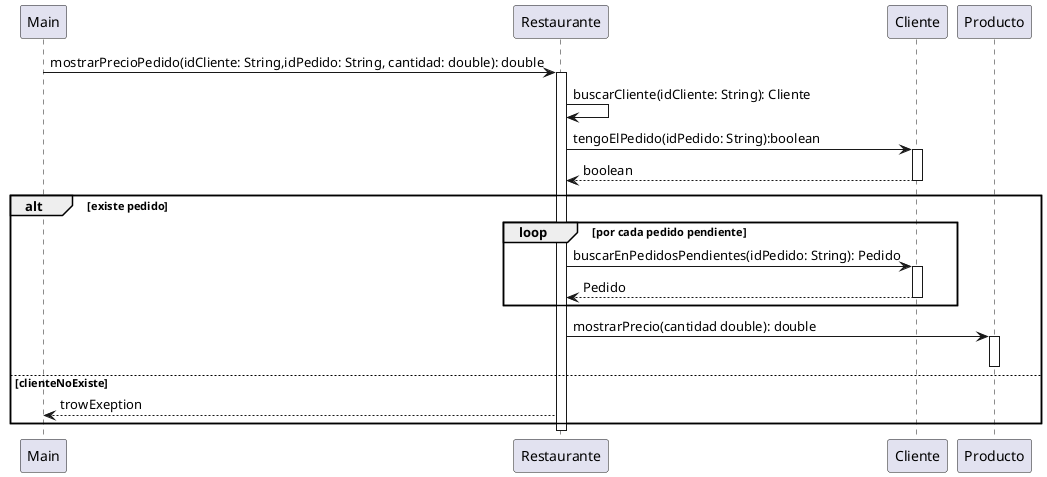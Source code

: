@startuml
'https://plantuml.com/class-diagram
Main -> Restaurante :mostrarPrecioPedido(idCliente: String,idPedido: String, cantidad: double): double
activate Restaurante
 Restaurante -> Restaurante: buscarCliente(idCliente: String): Cliente
            Restaurante -> Cliente: tengoElPedido(idPedido: String):boolean
             activate Cliente
                                Restaurante <-- Cliente:  boolean
             deactivate Cliente
    alt existe pedido
            loop por cada pedido pendiente
            Restaurante -> Cliente:  buscarEnPedidosPendientes(idPedido: String): Pedido
            activate Cliente
            Cliente --> Restaurante : Pedido
            deactivate Cliente
            end
    Restaurante -> Producto: mostrarPrecio(cantidad double): double
    activate Producto

    deactivate Producto
    else clienteNoExiste
        Restaurante --> Main: trowExeption
    end


deactivate Restaurante
@enduml